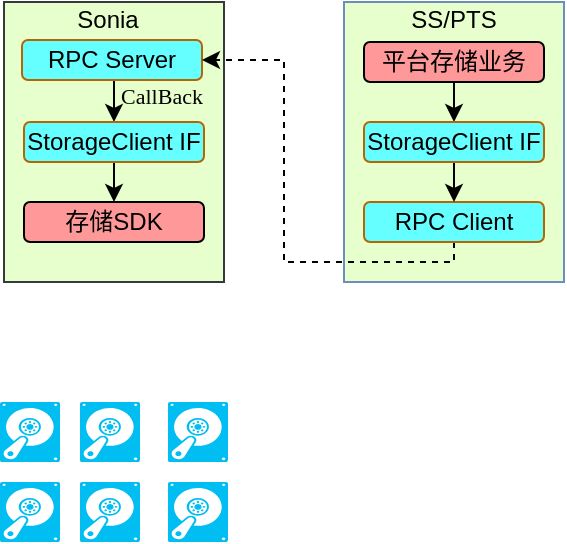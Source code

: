 <mxfile version="17.4.6" type="github">
  <diagram id="prtHgNgQTEPvFCAcTncT" name="Page-1">
    <mxGraphModel dx="708" dy="443" grid="1" gridSize="10" guides="1" tooltips="1" connect="1" arrows="1" fold="1" page="1" pageScale="1" pageWidth="827" pageHeight="1169" math="0" shadow="0">
      <root>
        <mxCell id="0" />
        <mxCell id="1" parent="0" />
        <mxCell id="SNM08cP9sdIAI4u04yiS-52" value="" style="rounded=0;whiteSpace=wrap;html=1;fillColor=#E6FFCC;strokeColor=#6c8ebf;gradientColor=none;" vertex="1" parent="1">
          <mxGeometry x="520" y="180" width="110" height="140" as="geometry" />
        </mxCell>
        <mxCell id="SNM08cP9sdIAI4u04yiS-18" value="" style="rounded=0;whiteSpace=wrap;html=1;fillColor=#E6FFCC;strokeColor=#36393d;gradientColor=none;" vertex="1" parent="1">
          <mxGeometry x="350" y="180" width="110" height="140" as="geometry" />
        </mxCell>
        <mxCell id="SNM08cP9sdIAI4u04yiS-2" value="存储SDK" style="rounded=1;whiteSpace=wrap;html=1;fillColor=#FF9999;" vertex="1" parent="1">
          <mxGeometry x="360" y="280" width="90" height="20" as="geometry" />
        </mxCell>
        <mxCell id="SNM08cP9sdIAI4u04yiS-34" style="edgeStyle=orthogonalEdgeStyle;rounded=0;orthogonalLoop=1;jettySize=auto;html=1;exitX=0.5;exitY=1;exitDx=0;exitDy=0;entryX=0.5;entryY=0;entryDx=0;entryDy=0;fontSize=11;" edge="1" parent="1" source="SNM08cP9sdIAI4u04yiS-3" target="SNM08cP9sdIAI4u04yiS-30">
          <mxGeometry relative="1" as="geometry" />
        </mxCell>
        <mxCell id="SNM08cP9sdIAI4u04yiS-3" value="RPC Server" style="rounded=1;whiteSpace=wrap;html=1;fillColor=#66FFFF;strokeColor=#b46504;" vertex="1" parent="1">
          <mxGeometry x="359" y="199" width="90" height="20" as="geometry" />
        </mxCell>
        <mxCell id="SNM08cP9sdIAI4u04yiS-38" style="edgeStyle=orthogonalEdgeStyle;rounded=0;orthogonalLoop=1;jettySize=auto;html=1;exitX=0.5;exitY=1;exitDx=0;exitDy=0;entryX=1;entryY=0.5;entryDx=0;entryDy=0;fontSize=11;dashed=1;" edge="1" parent="1" source="SNM08cP9sdIAI4u04yiS-4" target="SNM08cP9sdIAI4u04yiS-3">
          <mxGeometry relative="1" as="geometry">
            <Array as="points">
              <mxPoint x="575" y="310" />
              <mxPoint x="490" y="310" />
              <mxPoint x="490" y="209" />
            </Array>
          </mxGeometry>
        </mxCell>
        <mxCell id="SNM08cP9sdIAI4u04yiS-4" value="RPC Client" style="rounded=1;whiteSpace=wrap;html=1;fillColor=#66FFFF;strokeColor=#b46504;" vertex="1" parent="1">
          <mxGeometry x="530" y="280" width="90" height="20" as="geometry" />
        </mxCell>
        <mxCell id="SNM08cP9sdIAI4u04yiS-16" style="edgeStyle=orthogonalEdgeStyle;rounded=0;orthogonalLoop=1;jettySize=auto;html=1;exitX=0.5;exitY=1;exitDx=0;exitDy=0;entryX=0.5;entryY=0;entryDx=0;entryDy=0;fontSize=11;" edge="1" parent="1" source="SNM08cP9sdIAI4u04yiS-10" target="SNM08cP9sdIAI4u04yiS-15">
          <mxGeometry relative="1" as="geometry" />
        </mxCell>
        <mxCell id="SNM08cP9sdIAI4u04yiS-10" value="平台存储业务" style="rounded=1;whiteSpace=wrap;html=1;fillColor=#FF9999;" vertex="1" parent="1">
          <mxGeometry x="530" y="200" width="90" height="20" as="geometry" />
        </mxCell>
        <mxCell id="SNM08cP9sdIAI4u04yiS-35" style="edgeStyle=orthogonalEdgeStyle;rounded=0;orthogonalLoop=1;jettySize=auto;html=1;exitX=0.5;exitY=1;exitDx=0;exitDy=0;entryX=0.5;entryY=0;entryDx=0;entryDy=0;fontSize=11;" edge="1" parent="1" source="SNM08cP9sdIAI4u04yiS-15" target="SNM08cP9sdIAI4u04yiS-4">
          <mxGeometry relative="1" as="geometry" />
        </mxCell>
        <mxCell id="SNM08cP9sdIAI4u04yiS-15" value="StorageClient&amp;nbsp;IF" style="rounded=1;whiteSpace=wrap;html=1;fillColor=#66FFFF;strokeColor=#b46504;" vertex="1" parent="1">
          <mxGeometry x="530" y="240" width="90" height="20" as="geometry" />
        </mxCell>
        <mxCell id="SNM08cP9sdIAI4u04yiS-23" value="" style="verticalLabelPosition=bottom;html=1;verticalAlign=top;align=center;strokeColor=none;fillColor=#00BEF2;shape=mxgraph.azure.vhd;pointerEvents=1;" vertex="1" parent="1">
          <mxGeometry x="348" y="380" width="30" height="30" as="geometry" />
        </mxCell>
        <mxCell id="SNM08cP9sdIAI4u04yiS-24" value="" style="verticalLabelPosition=bottom;html=1;verticalAlign=top;align=center;strokeColor=none;fillColor=#00BEF2;shape=mxgraph.azure.vhd;pointerEvents=1;" vertex="1" parent="1">
          <mxGeometry x="388" y="380" width="30" height="30" as="geometry" />
        </mxCell>
        <mxCell id="SNM08cP9sdIAI4u04yiS-25" value="" style="verticalLabelPosition=bottom;html=1;verticalAlign=top;align=center;strokeColor=none;fillColor=#00BEF2;shape=mxgraph.azure.vhd;pointerEvents=1;" vertex="1" parent="1">
          <mxGeometry x="432" y="380" width="30" height="30" as="geometry" />
        </mxCell>
        <mxCell id="SNM08cP9sdIAI4u04yiS-27" value="" style="verticalLabelPosition=bottom;html=1;verticalAlign=top;align=center;strokeColor=none;fillColor=#00BEF2;shape=mxgraph.azure.vhd;pointerEvents=1;" vertex="1" parent="1">
          <mxGeometry x="348" y="420" width="30" height="30" as="geometry" />
        </mxCell>
        <mxCell id="SNM08cP9sdIAI4u04yiS-28" value="" style="verticalLabelPosition=bottom;html=1;verticalAlign=top;align=center;strokeColor=none;fillColor=#00BEF2;shape=mxgraph.azure.vhd;pointerEvents=1;" vertex="1" parent="1">
          <mxGeometry x="388" y="420" width="30" height="30" as="geometry" />
        </mxCell>
        <mxCell id="SNM08cP9sdIAI4u04yiS-29" value="" style="verticalLabelPosition=bottom;html=1;verticalAlign=top;align=center;strokeColor=none;fillColor=#00BEF2;shape=mxgraph.azure.vhd;pointerEvents=1;" vertex="1" parent="1">
          <mxGeometry x="432" y="420" width="30" height="30" as="geometry" />
        </mxCell>
        <mxCell id="SNM08cP9sdIAI4u04yiS-32" style="edgeStyle=orthogonalEdgeStyle;rounded=0;orthogonalLoop=1;jettySize=auto;html=1;exitX=0.5;exitY=1;exitDx=0;exitDy=0;entryX=0.5;entryY=0;entryDx=0;entryDy=0;fontSize=11;" edge="1" parent="1" source="SNM08cP9sdIAI4u04yiS-30" target="SNM08cP9sdIAI4u04yiS-2">
          <mxGeometry relative="1" as="geometry" />
        </mxCell>
        <mxCell id="SNM08cP9sdIAI4u04yiS-30" value="StorageClient&amp;nbsp;IF" style="rounded=1;whiteSpace=wrap;html=1;fillColor=#66FFFF;strokeColor=#b46504;" vertex="1" parent="1">
          <mxGeometry x="360" y="240" width="90" height="20" as="geometry" />
        </mxCell>
        <mxCell id="SNM08cP9sdIAI4u04yiS-50" value="&lt;font style=&quot;font-size: 11px&quot; face=&quot;Times New Roman&quot;&gt;CallBack&lt;/font&gt;" style="text;html=1;strokeColor=none;fillColor=none;align=center;verticalAlign=middle;whiteSpace=wrap;rounded=0;fontSize=14;" vertex="1" parent="1">
          <mxGeometry x="404" y="221" width="50" height="10" as="geometry" />
        </mxCell>
        <mxCell id="SNM08cP9sdIAI4u04yiS-53" value="&lt;font style=&quot;font-size: 12px&quot;&gt;SS/PTS&lt;/font&gt;" style="text;html=1;strokeColor=none;fillColor=none;align=center;verticalAlign=middle;whiteSpace=wrap;rounded=0;fontSize=14;" vertex="1" parent="1">
          <mxGeometry x="545" y="180" width="60" height="15" as="geometry" />
        </mxCell>
        <mxCell id="SNM08cP9sdIAI4u04yiS-54" value="&lt;span style=&quot;font-size: 12px&quot;&gt;Sonia&lt;/span&gt;" style="text;html=1;strokeColor=none;fillColor=none;align=center;verticalAlign=middle;whiteSpace=wrap;rounded=0;fontSize=14;" vertex="1" parent="1">
          <mxGeometry x="372" y="180" width="60" height="15" as="geometry" />
        </mxCell>
      </root>
    </mxGraphModel>
  </diagram>
</mxfile>
